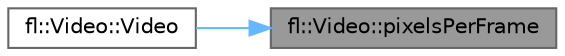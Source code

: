 digraph "fl::Video::pixelsPerFrame"
{
 // LATEX_PDF_SIZE
  bgcolor="transparent";
  edge [fontname=Helvetica,fontsize=10,labelfontname=Helvetica,labelfontsize=10];
  node [fontname=Helvetica,fontsize=10,shape=box,height=0.2,width=0.4];
  rankdir="RL";
  Node1 [id="Node000001",label="fl::Video::pixelsPerFrame",height=0.2,width=0.4,color="gray40", fillcolor="grey60", style="filled", fontcolor="black",tooltip=" "];
  Node1 -> Node2 [id="edge1_Node000001_Node000002",dir="back",color="steelblue1",style="solid",tooltip=" "];
  Node2 [id="Node000002",label="fl::Video::Video",height=0.2,width=0.4,color="grey40", fillcolor="white", style="filled",URL="$d0/d4b/classfl_1_1_video.html#adc8d138c469b77124a2a23e49f15567c",tooltip=" "];
}
